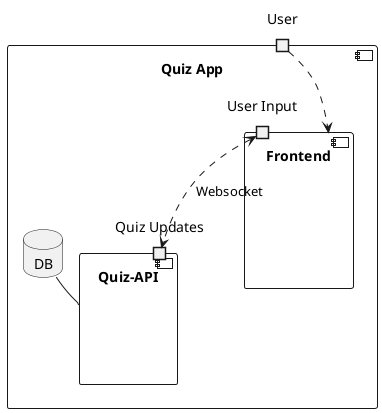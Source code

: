 @startuml
component "Quiz App" {
    database DB
    port User

    component Backend as "Quiz-API"{
        port "Quiz Updates" as qu
    }
    component Frontend{
        port "User Input" as ui
    }

    DB -- Backend
    ui <..> qu : Websocket
    User ..>Frontend
}
@enduml
